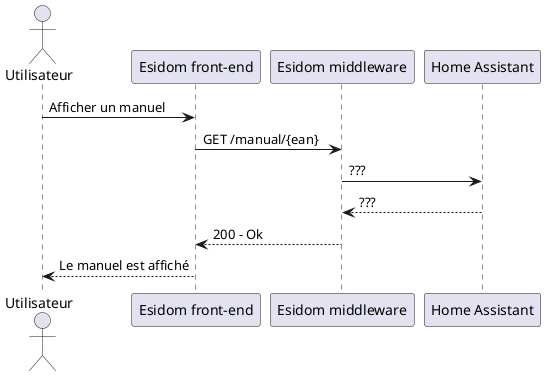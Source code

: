 @startuml afficher manuel

actor "Utilisateur" as u
participant "Esidom front-end" as fe
participant "Esidom middleware" as m
participant "Home Assistant" as ha

u -> fe: Afficher un manuel
fe -> m: GET /manual/{ean}
m -> ha: ???
ha --> m: ???
m --> fe: 200 - Ok
fe --> u: Le manuel est affiché

@enduml